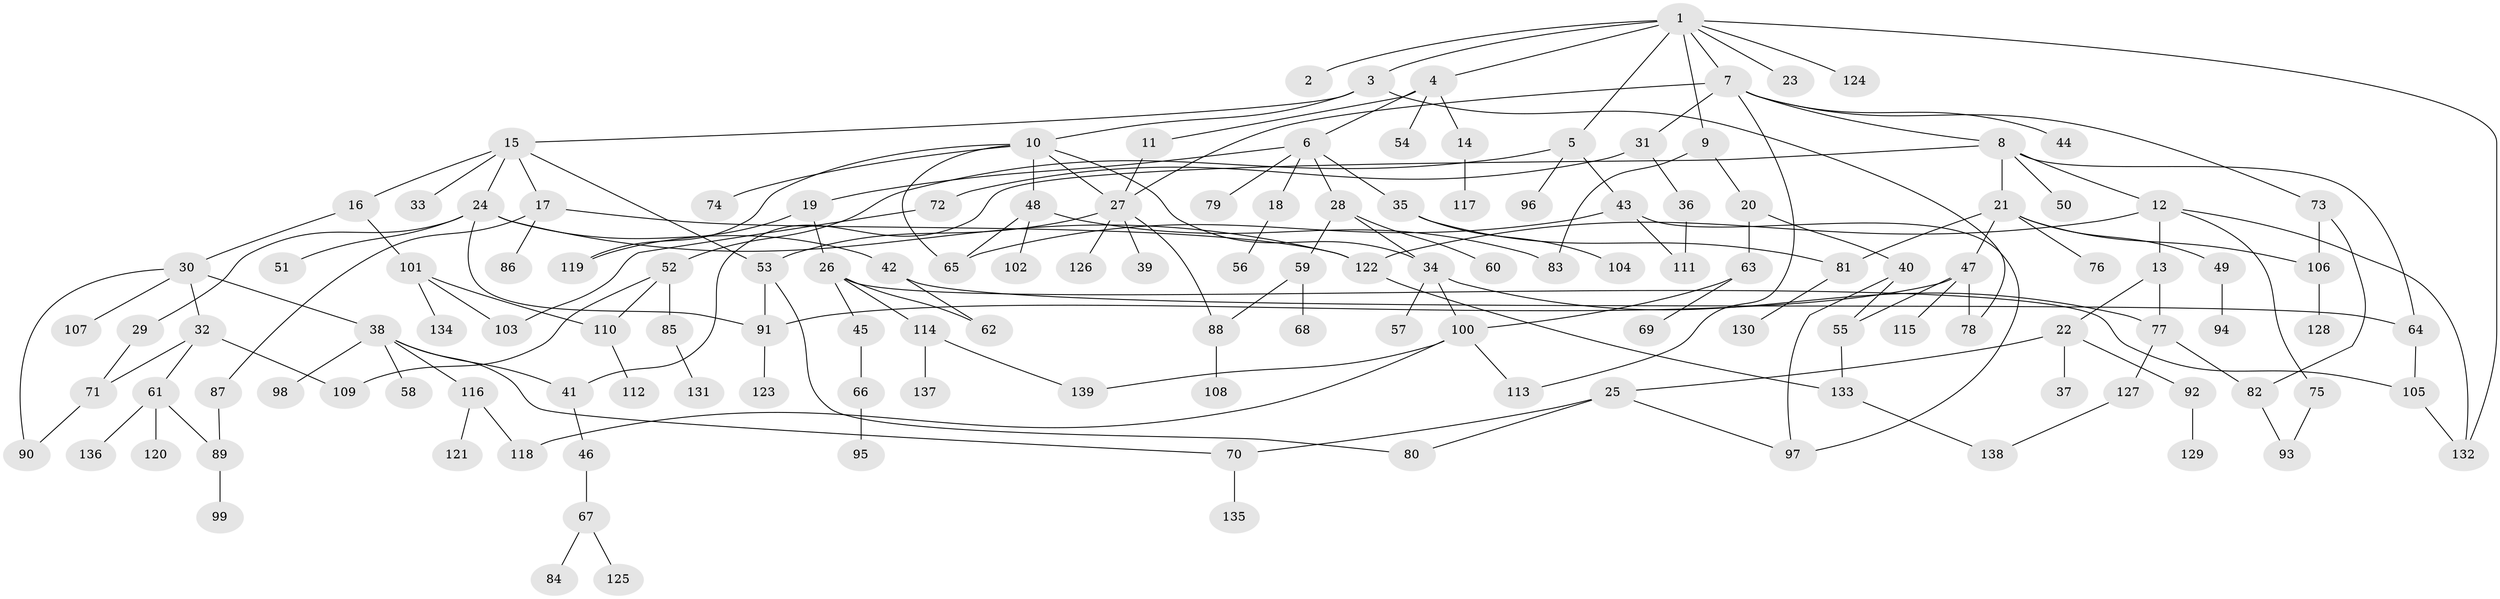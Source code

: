 // Generated by graph-tools (version 1.1) at 2025/25/03/09/25 03:25:35]
// undirected, 139 vertices, 181 edges
graph export_dot {
graph [start="1"]
  node [color=gray90,style=filled];
  1;
  2;
  3;
  4;
  5;
  6;
  7;
  8;
  9;
  10;
  11;
  12;
  13;
  14;
  15;
  16;
  17;
  18;
  19;
  20;
  21;
  22;
  23;
  24;
  25;
  26;
  27;
  28;
  29;
  30;
  31;
  32;
  33;
  34;
  35;
  36;
  37;
  38;
  39;
  40;
  41;
  42;
  43;
  44;
  45;
  46;
  47;
  48;
  49;
  50;
  51;
  52;
  53;
  54;
  55;
  56;
  57;
  58;
  59;
  60;
  61;
  62;
  63;
  64;
  65;
  66;
  67;
  68;
  69;
  70;
  71;
  72;
  73;
  74;
  75;
  76;
  77;
  78;
  79;
  80;
  81;
  82;
  83;
  84;
  85;
  86;
  87;
  88;
  89;
  90;
  91;
  92;
  93;
  94;
  95;
  96;
  97;
  98;
  99;
  100;
  101;
  102;
  103;
  104;
  105;
  106;
  107;
  108;
  109;
  110;
  111;
  112;
  113;
  114;
  115;
  116;
  117;
  118;
  119;
  120;
  121;
  122;
  123;
  124;
  125;
  126;
  127;
  128;
  129;
  130;
  131;
  132;
  133;
  134;
  135;
  136;
  137;
  138;
  139;
  1 -- 2;
  1 -- 3;
  1 -- 4;
  1 -- 5;
  1 -- 7;
  1 -- 9;
  1 -- 23;
  1 -- 124;
  1 -- 132;
  3 -- 10;
  3 -- 15;
  3 -- 78;
  4 -- 6;
  4 -- 11;
  4 -- 14;
  4 -- 54;
  5 -- 43;
  5 -- 52;
  5 -- 96;
  6 -- 18;
  6 -- 19;
  6 -- 28;
  6 -- 35;
  6 -- 79;
  7 -- 8;
  7 -- 31;
  7 -- 44;
  7 -- 73;
  7 -- 113;
  7 -- 27;
  8 -- 12;
  8 -- 21;
  8 -- 50;
  8 -- 64;
  8 -- 41;
  9 -- 20;
  9 -- 83;
  10 -- 27;
  10 -- 48;
  10 -- 74;
  10 -- 119;
  10 -- 65;
  10 -- 34;
  11 -- 27;
  12 -- 13;
  12 -- 75;
  12 -- 122;
  12 -- 132;
  13 -- 22;
  13 -- 77;
  14 -- 117;
  15 -- 16;
  15 -- 17;
  15 -- 24;
  15 -- 33;
  15 -- 53;
  16 -- 30;
  16 -- 101;
  17 -- 86;
  17 -- 87;
  17 -- 122;
  18 -- 56;
  19 -- 26;
  19 -- 119;
  20 -- 40;
  20 -- 63;
  21 -- 47;
  21 -- 49;
  21 -- 76;
  21 -- 81;
  21 -- 106;
  22 -- 25;
  22 -- 37;
  22 -- 92;
  24 -- 29;
  24 -- 42;
  24 -- 51;
  24 -- 91;
  24 -- 122;
  25 -- 70;
  25 -- 97;
  25 -- 80;
  26 -- 45;
  26 -- 114;
  26 -- 62;
  26 -- 105;
  27 -- 39;
  27 -- 126;
  27 -- 53;
  27 -- 88;
  28 -- 34;
  28 -- 59;
  28 -- 60;
  29 -- 71;
  30 -- 32;
  30 -- 38;
  30 -- 90;
  30 -- 107;
  31 -- 36;
  31 -- 72;
  32 -- 61;
  32 -- 109;
  32 -- 71;
  34 -- 57;
  34 -- 77;
  34 -- 100;
  35 -- 104;
  35 -- 81;
  36 -- 111;
  38 -- 41;
  38 -- 58;
  38 -- 98;
  38 -- 116;
  38 -- 70;
  40 -- 97;
  40 -- 55;
  41 -- 46;
  42 -- 62;
  42 -- 64;
  43 -- 65;
  43 -- 111;
  43 -- 97;
  45 -- 66;
  46 -- 67;
  47 -- 55;
  47 -- 115;
  47 -- 91;
  47 -- 78;
  48 -- 83;
  48 -- 102;
  48 -- 65;
  49 -- 94;
  52 -- 85;
  52 -- 110;
  52 -- 109;
  53 -- 80;
  53 -- 91;
  55 -- 133;
  59 -- 68;
  59 -- 88;
  61 -- 120;
  61 -- 136;
  61 -- 89;
  63 -- 69;
  63 -- 100;
  64 -- 105;
  66 -- 95;
  67 -- 84;
  67 -- 125;
  70 -- 135;
  71 -- 90;
  72 -- 103;
  73 -- 82;
  73 -- 106;
  75 -- 93;
  77 -- 127;
  77 -- 82;
  81 -- 130;
  82 -- 93;
  85 -- 131;
  87 -- 89;
  88 -- 108;
  89 -- 99;
  91 -- 123;
  92 -- 129;
  100 -- 139;
  100 -- 118;
  100 -- 113;
  101 -- 103;
  101 -- 134;
  101 -- 110;
  105 -- 132;
  106 -- 128;
  110 -- 112;
  114 -- 137;
  114 -- 139;
  116 -- 118;
  116 -- 121;
  122 -- 133;
  127 -- 138;
  133 -- 138;
}
